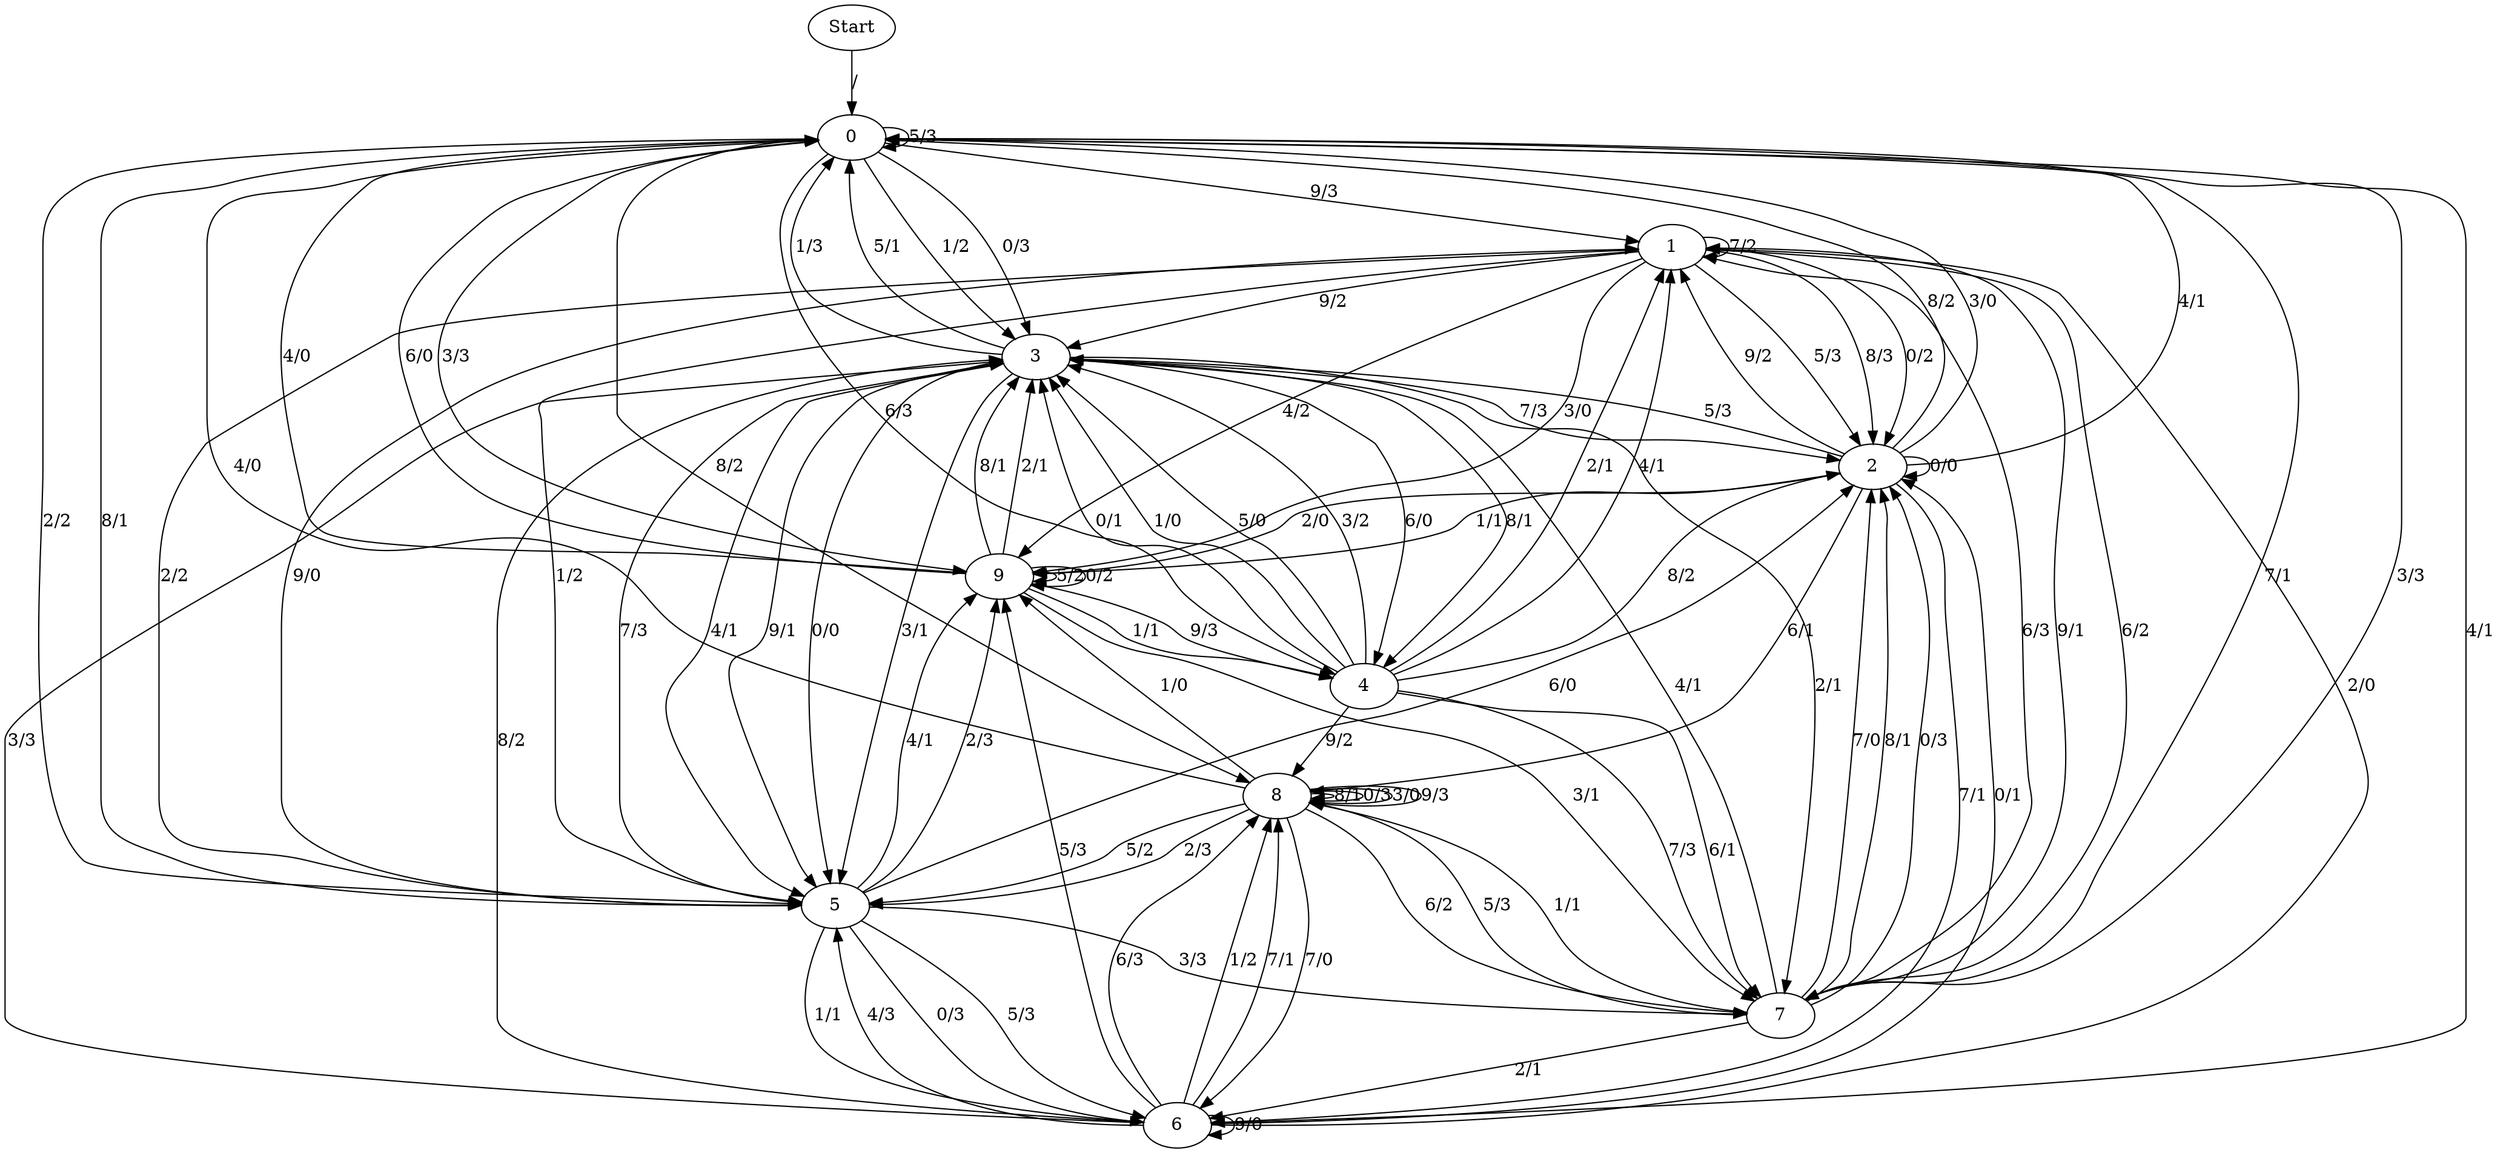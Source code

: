 digraph {
	Start -> 0 [label="/"]
	0 -> 0 [label="5/3"]
	0 -> 1 [label="9/3"]
	0 -> 3 [label="1/2"]
	0 -> 7 [label="7/1"]
	0 -> 8 [label="8/2"]
	0 -> 3 [label="0/3"]
	0 -> 6 [label="4/1"]
	0 -> 5 [label="2/2"]
	0 -> 4 [label="6/3"]
	0 -> 9 [label="3/3"]
	3 -> 0 [label="1/3"]
	3 -> 5 [label="4/1"]
	3 -> 4 [label="6/0"]
	3 -> 5 [label="9/1"]
	3 -> 5 [label="0/0"]
	3 -> 0 [label="5/1"]
	3 -> 7 [label="2/1"]
	3 -> 5 [label="3/1"]
	3 -> 4 [label="8/1"]
	3 -> 2 [label="7/3"]
	4 -> 3 [label="0/1"]
	4 -> 3 [label="1/0"]
	4 -> 7 [label="6/1"]
	4 -> 7 [label="7/3"]
	4 -> 3 [label="5/0"]
	4 -> 8 [label="9/2"]
	4 -> 3 [label="3/2"]
	4 -> 2 [label="8/2"]
	4 -> 1 [label="2/1"]
	4 -> 1 [label="4/1"]
	2 -> 2 [label="0/0"]
	2 -> 9 [label="1/1"]
	2 -> 9 [label="2/0"]
	2 -> 0 [label="4/1"]
	2 -> 3 [label="5/3"]
	2 -> 0 [label="8/2"]
	2 -> 1 [label="9/2"]
	2 -> 0 [label="3/0"]
	2 -> 8 [label="6/1"]
	2 -> 6 [label="7/1"]
	6 -> 8 [label="6/3"]
	6 -> 6 [label="9/0"]
	6 -> 8 [label="1/2"]
	6 -> 1 [label="2/0"]
	6 -> 2 [label="0/1"]
	6 -> 3 [label="3/3"]
	6 -> 8 [label="7/1"]
	6 -> 5 [label="4/3"]
	6 -> 3 [label="8/2"]
	6 -> 9 [label="5/3"]
	5 -> 0 [label="8/1"]
	5 -> 7 [label="3/3"]
	5 -> 9 [label="4/1"]
	5 -> 1 [label="9/0"]
	5 -> 6 [label="0/3"]
	5 -> 6 [label="1/1"]
	5 -> 6 [label="5/3"]
	5 -> 3 [label="7/3"]
	5 -> 9 [label="2/3"]
	5 -> 2 [label="6/0"]
	7 -> 3 [label="4/1"]
	7 -> 1 [label="6/3"]
	7 -> 2 [label="7/0"]
	7 -> 8 [label="5/3"]
	7 -> 2 [label="8/1"]
	7 -> 6 [label="2/1"]
	7 -> 8 [label="1/1"]
	7 -> 2 [label="0/3"]
	7 -> 1 [label="9/1"]
	7 -> 0 [label="3/3"]
	1 -> 9 [label="3/0"]
	1 -> 7 [label="6/2"]
	1 -> 2 [label="8/3"]
	1 -> 2 [label="0/2"]
	1 -> 5 [label="1/2"]
	1 -> 2 [label="5/3"]
	1 -> 1 [label="7/2"]
	1 -> 9 [label="4/2"]
	1 -> 3 [label="9/2"]
	1 -> 5 [label="2/2"]
	8 -> 5 [label="5/2"]
	8 -> 7 [label="6/2"]
	8 -> 0 [label="4/0"]
	8 -> 8 [label="8/1"]
	8 -> 8 [label="0/3"]
	8 -> 8 [label="3/0"]
	8 -> 6 [label="7/0"]
	8 -> 9 [label="1/0"]
	8 -> 8 [label="9/3"]
	8 -> 5 [label="2/3"]
	9 -> 3 [label="2/1"]
	9 -> 9 [label="5/2"]
	9 -> 3 [label="8/1"]
	9 -> 7 [label="3/1"]
	9 -> 4 [label="1/1"]
	9 -> 4 [label="9/3"]
	9 -> 0 [label="4/0"]
	9 -> 9 [label="0/2"]
	9 -> 0 [label="6/0"]
}